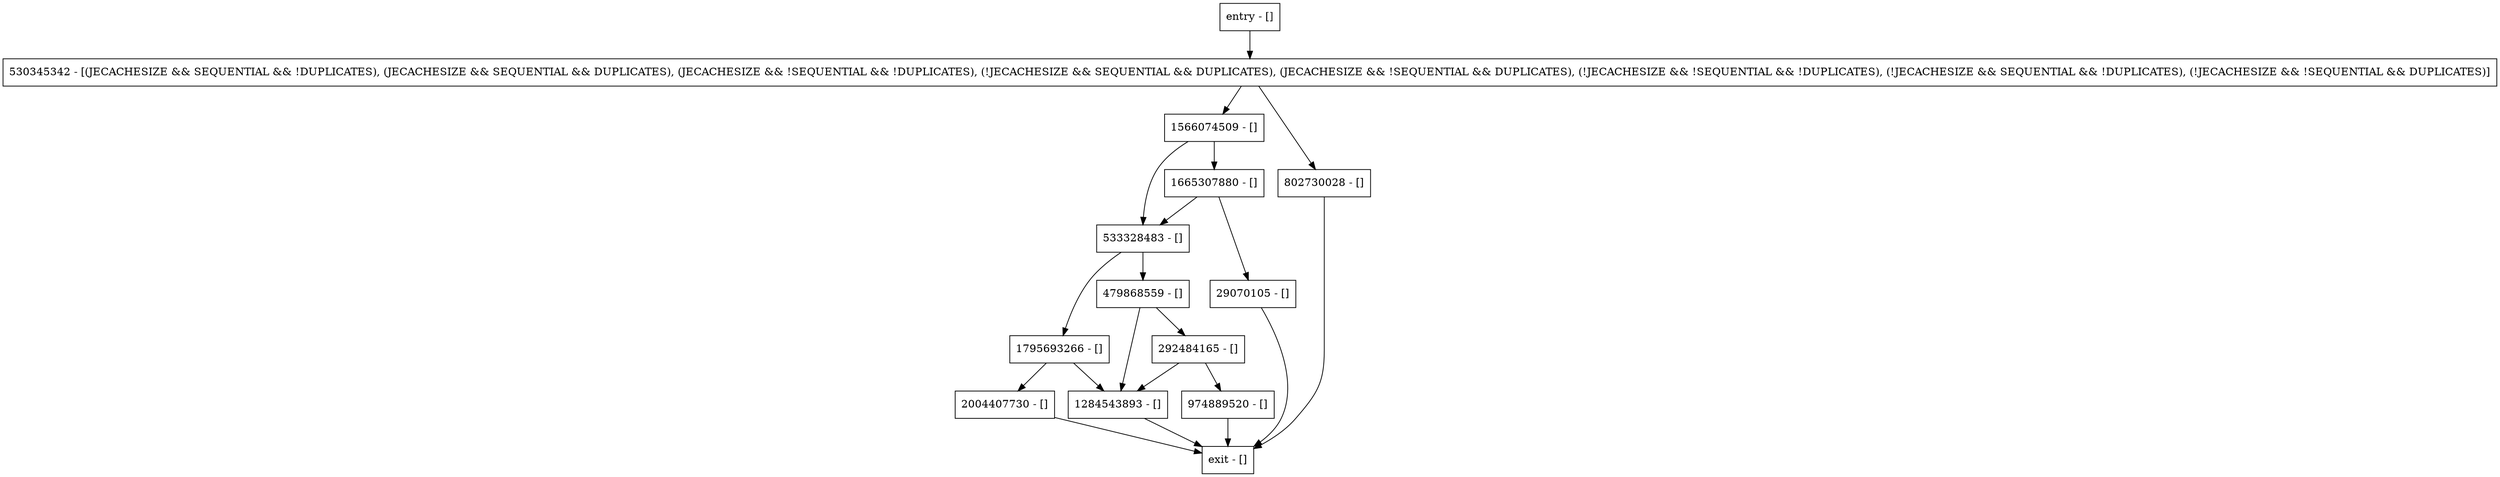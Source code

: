 digraph shouldUpdateLsn {
node [shape=record];
530345342 [label="530345342 - [(JECACHESIZE && SEQUENTIAL && !DUPLICATES), (JECACHESIZE && SEQUENTIAL && DUPLICATES), (JECACHESIZE && !SEQUENTIAL && !DUPLICATES), (!JECACHESIZE && SEQUENTIAL && DUPLICATES), (JECACHESIZE && !SEQUENTIAL && DUPLICATES), (!JECACHESIZE && !SEQUENTIAL && !DUPLICATES), (!JECACHESIZE && SEQUENTIAL && !DUPLICATES), (!JECACHESIZE && !SEQUENTIAL && DUPLICATES)]"];
1566074509 [label="1566074509 - []"];
292484165 [label="292484165 - []"];
1284543893 [label="1284543893 - []"];
533328483 [label="533328483 - []"];
29070105 [label="29070105 - []"];
974889520 [label="974889520 - []"];
entry [label="entry - []"];
exit [label="exit - []"];
802730028 [label="802730028 - []"];
1795693266 [label="1795693266 - []"];
1665307880 [label="1665307880 - []"];
2004407730 [label="2004407730 - []"];
479868559 [label="479868559 - []"];
entry;
exit;
530345342 -> 1566074509;
530345342 -> 802730028;
1566074509 -> 1665307880;
1566074509 -> 533328483;
292484165 -> 974889520;
292484165 -> 1284543893;
1284543893 -> exit;
533328483 -> 1795693266;
533328483 -> 479868559;
29070105 -> exit;
974889520 -> exit;
entry -> 530345342;
802730028 -> exit;
1795693266 -> 2004407730;
1795693266 -> 1284543893;
1665307880 -> 29070105;
1665307880 -> 533328483;
2004407730 -> exit;
479868559 -> 292484165;
479868559 -> 1284543893;
}
